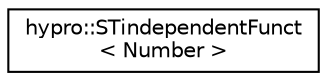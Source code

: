 digraph "Graphical Class Hierarchy"
{
  edge [fontname="Helvetica",fontsize="10",labelfontname="Helvetica",labelfontsize="10"];
  node [fontname="Helvetica",fontsize="10",shape=record];
  rankdir="LR";
  Node1 [label="hypro::STindependentFunct\l\< Number \>",height=0.2,width=0.4,color="black", fillcolor="white", style="filled",URL="$structhypro_1_1STindependentFunct.html"];
}
